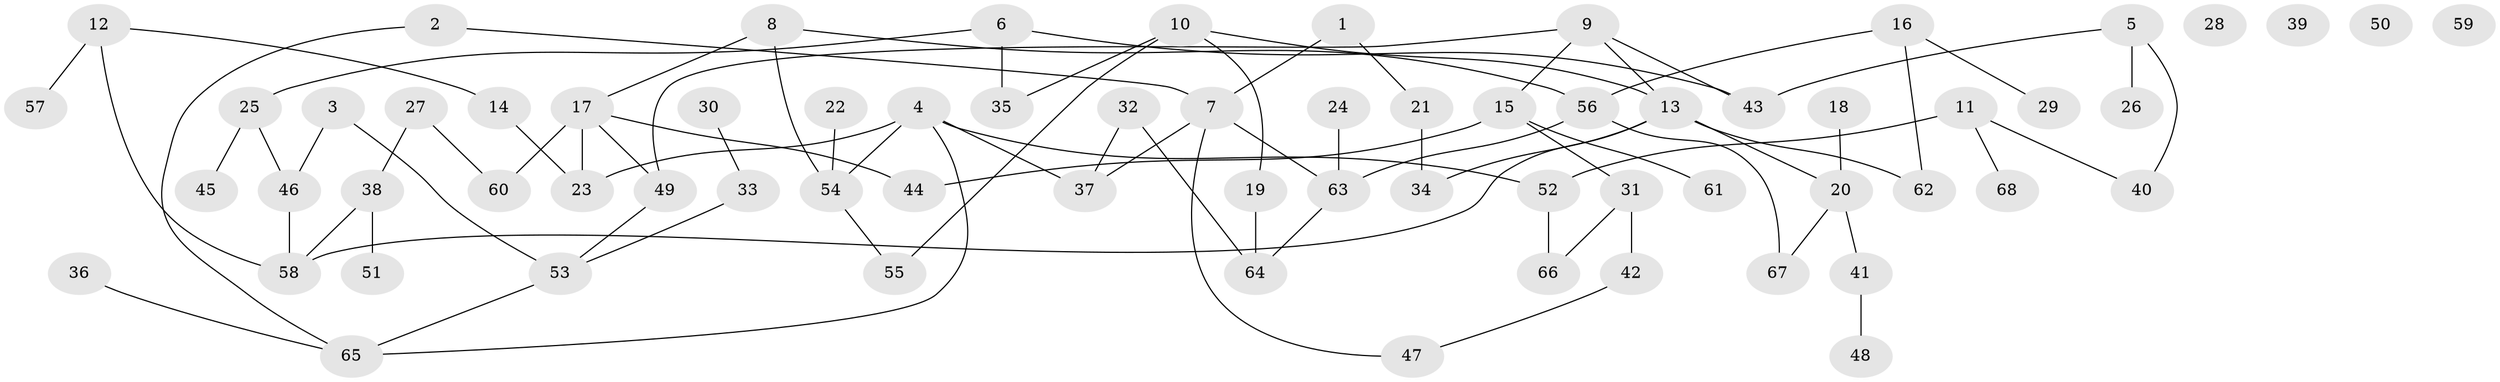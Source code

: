 // coarse degree distribution, {5: 0.1111111111111111, 2: 0.28888888888888886, 4: 0.1111111111111111, 6: 0.022222222222222223, 3: 0.3111111111111111, 1: 0.15555555555555556}
// Generated by graph-tools (version 1.1) at 2025/48/03/04/25 22:48:22]
// undirected, 68 vertices, 82 edges
graph export_dot {
  node [color=gray90,style=filled];
  1;
  2;
  3;
  4;
  5;
  6;
  7;
  8;
  9;
  10;
  11;
  12;
  13;
  14;
  15;
  16;
  17;
  18;
  19;
  20;
  21;
  22;
  23;
  24;
  25;
  26;
  27;
  28;
  29;
  30;
  31;
  32;
  33;
  34;
  35;
  36;
  37;
  38;
  39;
  40;
  41;
  42;
  43;
  44;
  45;
  46;
  47;
  48;
  49;
  50;
  51;
  52;
  53;
  54;
  55;
  56;
  57;
  58;
  59;
  60;
  61;
  62;
  63;
  64;
  65;
  66;
  67;
  68;
  1 -- 7;
  1 -- 21;
  2 -- 7;
  2 -- 65;
  3 -- 46;
  3 -- 53;
  4 -- 23;
  4 -- 37;
  4 -- 52;
  4 -- 54;
  4 -- 65;
  5 -- 26;
  5 -- 40;
  5 -- 43;
  6 -- 25;
  6 -- 35;
  6 -- 43;
  7 -- 37;
  7 -- 47;
  7 -- 63;
  8 -- 17;
  8 -- 54;
  8 -- 56;
  9 -- 13;
  9 -- 15;
  9 -- 43;
  9 -- 49;
  10 -- 13;
  10 -- 19;
  10 -- 35;
  10 -- 55;
  11 -- 40;
  11 -- 52;
  11 -- 68;
  12 -- 14;
  12 -- 57;
  12 -- 58;
  13 -- 20;
  13 -- 34;
  13 -- 58;
  13 -- 62;
  14 -- 23;
  15 -- 31;
  15 -- 44;
  15 -- 61;
  16 -- 29;
  16 -- 56;
  16 -- 62;
  17 -- 23;
  17 -- 44;
  17 -- 49;
  17 -- 60;
  18 -- 20;
  19 -- 64;
  20 -- 41;
  20 -- 67;
  21 -- 34;
  22 -- 54;
  24 -- 63;
  25 -- 45;
  25 -- 46;
  27 -- 38;
  27 -- 60;
  30 -- 33;
  31 -- 42;
  31 -- 66;
  32 -- 37;
  32 -- 64;
  33 -- 53;
  36 -- 65;
  38 -- 51;
  38 -- 58;
  41 -- 48;
  42 -- 47;
  46 -- 58;
  49 -- 53;
  52 -- 66;
  53 -- 65;
  54 -- 55;
  56 -- 63;
  56 -- 67;
  63 -- 64;
}
